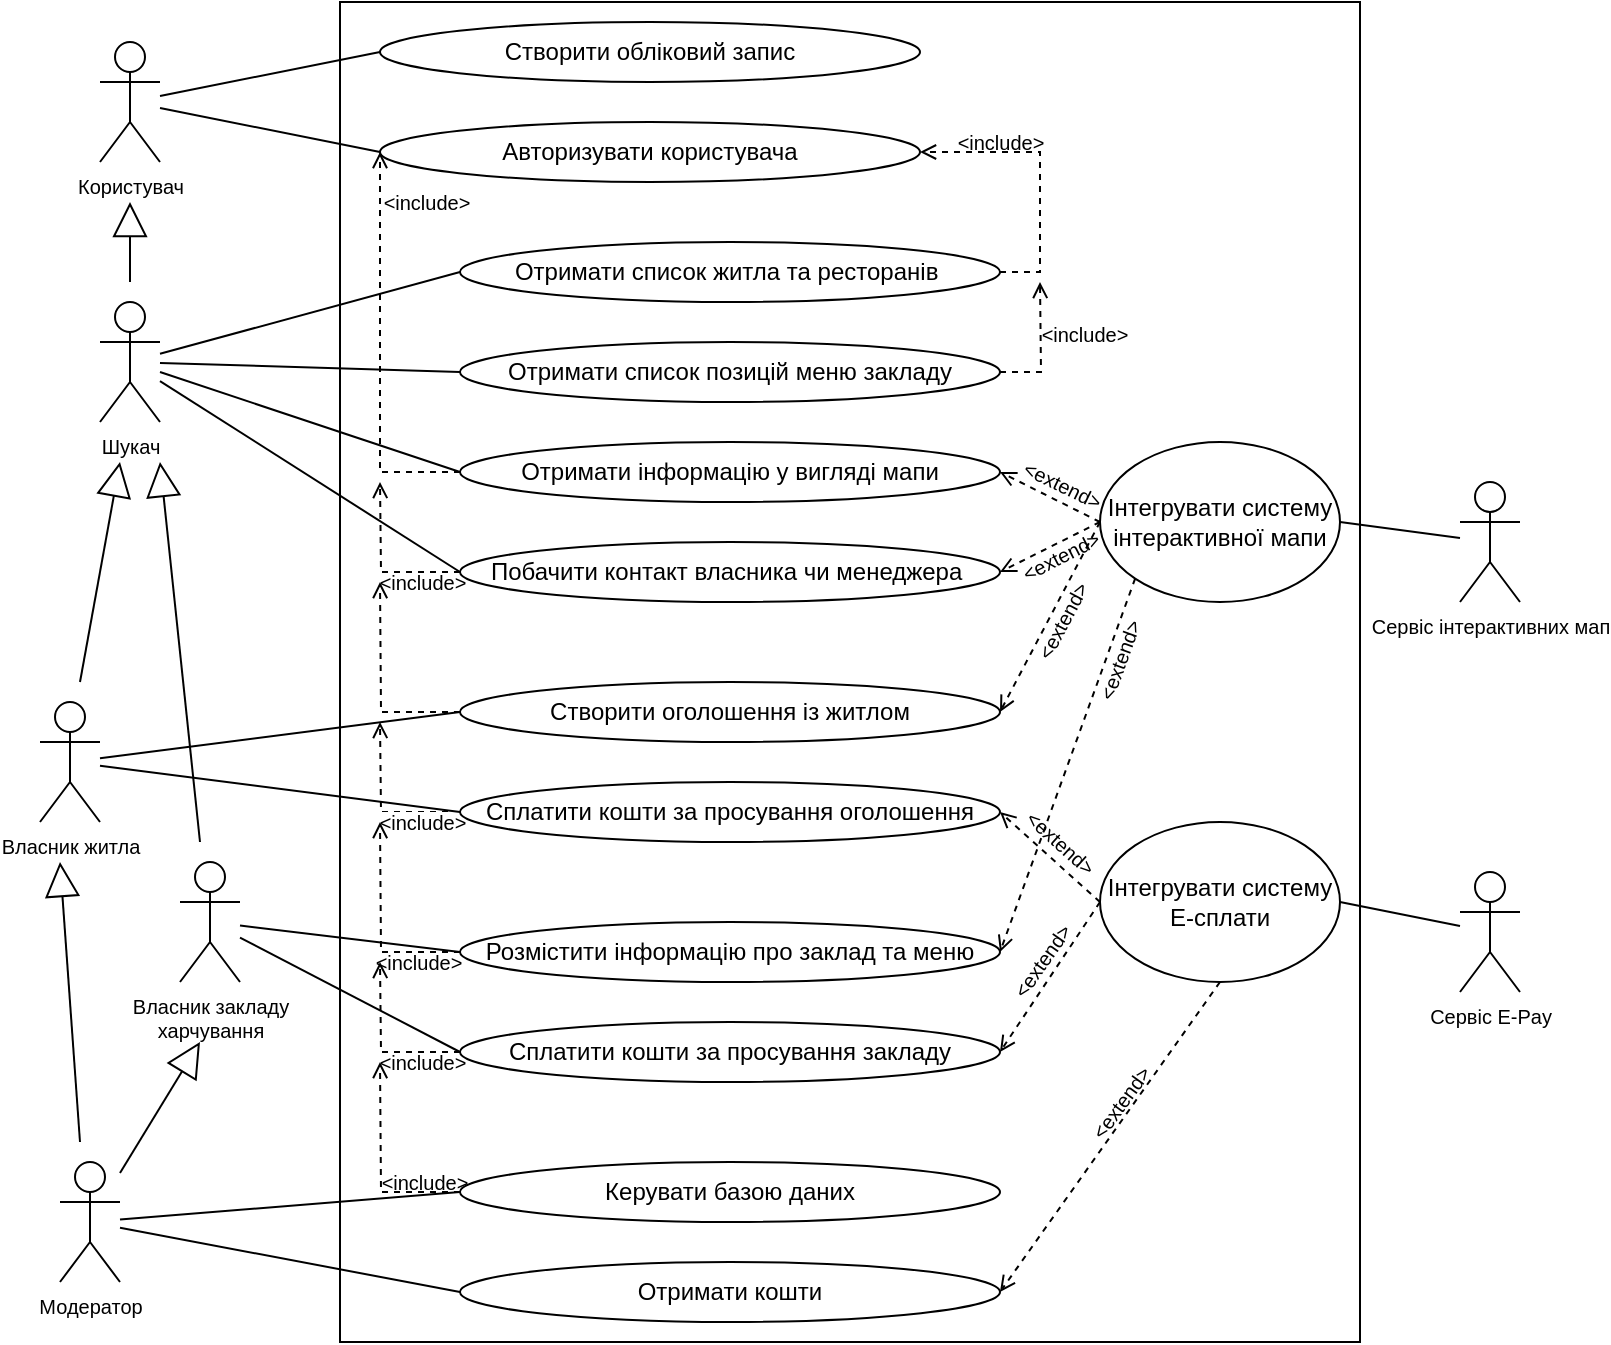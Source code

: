 <mxfile version="20.3.0" type="device"><diagram id="gQpUJA37YZlEyzDFR1s2" name="Страница 1"><mxGraphModel dx="1248" dy="724" grid="1" gridSize="10" guides="1" tooltips="1" connect="1" arrows="1" fold="1" page="1" pageScale="1" pageWidth="827" pageHeight="1169" math="0" shadow="0"><root><mxCell id="0"/><mxCell id="1" parent="0"/><mxCell id="uL8fkaNv0z0kvRr9T4JA-6" value="Створити обліковий запис" style="ellipse;whiteSpace=wrap;html=1;" vertex="1" parent="1"><mxGeometry x="210" y="100" width="270" height="30" as="geometry"/></mxCell><mxCell id="uL8fkaNv0z0kvRr9T4JA-7" value="Авторизувати користувача" style="ellipse;whiteSpace=wrap;html=1;" vertex="1" parent="1"><mxGeometry x="210" y="150" width="270" height="30" as="geometry"/></mxCell><mxCell id="uL8fkaNv0z0kvRr9T4JA-71" style="edgeStyle=orthogonalEdgeStyle;rounded=0;orthogonalLoop=1;jettySize=auto;html=1;exitX=1;exitY=0.5;exitDx=0;exitDy=0;entryX=1;entryY=0.5;entryDx=0;entryDy=0;dashed=1;fontSize=10;startArrow=none;startFill=0;endArrow=open;endFill=0;endSize=6;" edge="1" parent="1" source="uL8fkaNv0z0kvRr9T4JA-8" target="uL8fkaNv0z0kvRr9T4JA-7"><mxGeometry relative="1" as="geometry"/></mxCell><mxCell id="uL8fkaNv0z0kvRr9T4JA-73" value="&amp;lt;include&amp;gt;" style="edgeLabel;html=1;align=center;verticalAlign=middle;resizable=0;points=[];fontSize=10;labelBackgroundColor=none;" vertex="1" connectable="0" parent="uL8fkaNv0z0kvRr9T4JA-71"><mxGeometry x="-0.142" y="3" relative="1" as="geometry"><mxPoint x="-17" y="-25" as="offset"/></mxGeometry></mxCell><mxCell id="uL8fkaNv0z0kvRr9T4JA-8" value="Отримати список житла та ресторанів&amp;nbsp;" style="ellipse;whiteSpace=wrap;html=1;" vertex="1" parent="1"><mxGeometry x="250" y="210" width="270" height="30" as="geometry"/></mxCell><mxCell id="uL8fkaNv0z0kvRr9T4JA-72" style="edgeStyle=orthogonalEdgeStyle;rounded=0;orthogonalLoop=1;jettySize=auto;html=1;exitX=1;exitY=0.5;exitDx=0;exitDy=0;dashed=1;fontSize=10;startArrow=none;startFill=0;endArrow=open;endFill=0;endSize=6;" edge="1" parent="1" source="uL8fkaNv0z0kvRr9T4JA-9"><mxGeometry relative="1" as="geometry"><mxPoint x="540" y="230" as="targetPoint"/></mxGeometry></mxCell><mxCell id="uL8fkaNv0z0kvRr9T4JA-74" value="&amp;lt;include&amp;gt;" style="edgeLabel;html=1;align=center;verticalAlign=middle;resizable=0;points=[];fontSize=10;labelBackgroundColor=none;" vertex="1" connectable="0" parent="uL8fkaNv0z0kvRr9T4JA-72"><mxGeometry x="-0.074" y="-4" relative="1" as="geometry"><mxPoint x="17" y="-9" as="offset"/></mxGeometry></mxCell><mxCell id="uL8fkaNv0z0kvRr9T4JA-9" value="Отримати список позицій меню закладу" style="ellipse;whiteSpace=wrap;html=1;" vertex="1" parent="1"><mxGeometry x="250" y="260" width="270" height="30" as="geometry"/></mxCell><mxCell id="uL8fkaNv0z0kvRr9T4JA-64" style="edgeStyle=orthogonalEdgeStyle;rounded=0;orthogonalLoop=1;jettySize=auto;html=1;exitX=0;exitY=0.5;exitDx=0;exitDy=0;entryX=0;entryY=0.5;entryDx=0;entryDy=0;fontSize=10;startArrow=none;startFill=0;endArrow=open;endFill=0;endSize=6;dashed=1;" edge="1" parent="1" source="uL8fkaNv0z0kvRr9T4JA-10" target="uL8fkaNv0z0kvRr9T4JA-7"><mxGeometry relative="1" as="geometry"><Array as="points"><mxPoint x="210" y="325"/></Array></mxGeometry></mxCell><mxCell id="uL8fkaNv0z0kvRr9T4JA-75" value="&amp;lt;include&amp;gt;" style="edgeLabel;html=1;align=center;verticalAlign=middle;resizable=0;points=[];fontSize=10;labelBackgroundColor=none;" vertex="1" connectable="0" parent="uL8fkaNv0z0kvRr9T4JA-64"><mxGeometry x="-0.299" y="4" relative="1" as="geometry"><mxPoint x="27" y="-105" as="offset"/></mxGeometry></mxCell><mxCell id="uL8fkaNv0z0kvRr9T4JA-10" value="Отримати інформацію у вигляді мапи" style="ellipse;whiteSpace=wrap;html=1;" vertex="1" parent="1"><mxGeometry x="250" y="310" width="270" height="30" as="geometry"/></mxCell><mxCell id="uL8fkaNv0z0kvRr9T4JA-65" style="edgeStyle=orthogonalEdgeStyle;rounded=0;orthogonalLoop=1;jettySize=auto;html=1;exitX=0;exitY=0.5;exitDx=0;exitDy=0;dashed=1;fontSize=10;startArrow=none;startFill=0;endArrow=open;endFill=0;endSize=6;" edge="1" parent="1" source="uL8fkaNv0z0kvRr9T4JA-11"><mxGeometry relative="1" as="geometry"><mxPoint x="210" y="330" as="targetPoint"/></mxGeometry></mxCell><mxCell id="uL8fkaNv0z0kvRr9T4JA-76" value="&amp;lt;include&amp;gt;" style="edgeLabel;html=1;align=center;verticalAlign=middle;resizable=0;points=[];fontSize=10;labelBackgroundColor=none;" vertex="1" connectable="0" parent="uL8fkaNv0z0kvRr9T4JA-65"><mxGeometry x="0.114" relative="1" as="geometry"><mxPoint x="20" y="12" as="offset"/></mxGeometry></mxCell><mxCell id="uL8fkaNv0z0kvRr9T4JA-11" value="Побачити контакт власника чи менеджера&amp;nbsp;" style="ellipse;whiteSpace=wrap;html=1;" vertex="1" parent="1"><mxGeometry x="250" y="360" width="270" height="30" as="geometry"/></mxCell><mxCell id="uL8fkaNv0z0kvRr9T4JA-66" style="edgeStyle=orthogonalEdgeStyle;rounded=0;orthogonalLoop=1;jettySize=auto;html=1;exitX=0;exitY=0.5;exitDx=0;exitDy=0;dashed=1;fontSize=10;startArrow=none;startFill=0;endArrow=open;endFill=0;endSize=6;" edge="1" parent="1" source="uL8fkaNv0z0kvRr9T4JA-12"><mxGeometry relative="1" as="geometry"><mxPoint x="210" y="380" as="targetPoint"/></mxGeometry></mxCell><mxCell id="uL8fkaNv0z0kvRr9T4JA-12" value="Створити оголошення із житлом" style="ellipse;whiteSpace=wrap;html=1;" vertex="1" parent="1"><mxGeometry x="250" y="430" width="270" height="30" as="geometry"/></mxCell><mxCell id="uL8fkaNv0z0kvRr9T4JA-67" style="edgeStyle=orthogonalEdgeStyle;rounded=0;orthogonalLoop=1;jettySize=auto;html=1;exitX=0;exitY=0.5;exitDx=0;exitDy=0;dashed=1;fontSize=10;startArrow=none;startFill=0;endArrow=open;endFill=0;endSize=6;" edge="1" parent="1" source="uL8fkaNv0z0kvRr9T4JA-13"><mxGeometry relative="1" as="geometry"><mxPoint x="210" y="450" as="targetPoint"/></mxGeometry></mxCell><mxCell id="uL8fkaNv0z0kvRr9T4JA-78" value="&lt;span style=&quot;color: rgba(0, 0, 0, 0); font-family: monospace; font-size: 0px; text-align: start; background-color: rgb(248, 249, 250);&quot;&gt;%3CmxGraphModel%3E%3Croot%3E%3CmxCell%20id%3D%220%22%2F%3E%3CmxCell%20id%3D%221%22%20parent%3D%220%22%2F%3E%3CmxCell%20id%3D%222%22%20value%3D%22%26amp%3Blt%3Binclude%26amp%3Bgt%3B%22%20style%3D%22edgeLabel%3Bhtml%3D1%3Balign%3Dcenter%3BverticalAlign%3Dmiddle%3Bresizable%3D0%3Bpoints%3D%5B%5D%3BfontSize%3D10%3BlabelBackgroundColor%3Dnone%3B%22%20vertex%3D%221%22%20connectable%3D%220%22%20parent%3D%221%22%3E%3CmxGeometry%20x%3D%22230%22%20y%3D%22379.727%22%20as%3D%22geometry%22%2F%3E%3C%2FmxCell%3E%3C%2Froot%3E%3C%2FmxGraphModel%3E&lt;/span&gt;" style="edgeLabel;html=1;align=center;verticalAlign=middle;resizable=0;points=[];fontSize=10;" vertex="1" connectable="0" parent="uL8fkaNv0z0kvRr9T4JA-67"><mxGeometry x="0.243" relative="1" as="geometry"><mxPoint as="offset"/></mxGeometry></mxCell><mxCell id="uL8fkaNv0z0kvRr9T4JA-79" value="&amp;lt;include&amp;gt;" style="edgeLabel;html=1;align=center;verticalAlign=middle;resizable=0;points=[];fontSize=10;" vertex="1" connectable="0" parent="uL8fkaNv0z0kvRr9T4JA-67"><mxGeometry x="0.2" relative="1" as="geometry"><mxPoint x="20" y="16" as="offset"/></mxGeometry></mxCell><mxCell id="uL8fkaNv0z0kvRr9T4JA-13" value="Сплатити кошти за просування оголошення" style="ellipse;whiteSpace=wrap;html=1;" vertex="1" parent="1"><mxGeometry x="250" y="480" width="270" height="30" as="geometry"/></mxCell><mxCell id="uL8fkaNv0z0kvRr9T4JA-68" style="edgeStyle=orthogonalEdgeStyle;rounded=0;orthogonalLoop=1;jettySize=auto;html=1;exitX=0;exitY=0.5;exitDx=0;exitDy=0;dashed=1;fontSize=10;startArrow=none;startFill=0;endArrow=open;endFill=0;endSize=6;" edge="1" parent="1" source="uL8fkaNv0z0kvRr9T4JA-14"><mxGeometry relative="1" as="geometry"><mxPoint x="210" y="500" as="targetPoint"/></mxGeometry></mxCell><mxCell id="uL8fkaNv0z0kvRr9T4JA-80" value="&amp;lt;include&amp;gt;" style="edgeLabel;html=1;align=center;verticalAlign=middle;resizable=0;points=[];fontSize=10;labelBackgroundColor=none;" vertex="1" connectable="0" parent="uL8fkaNv0z0kvRr9T4JA-68"><mxGeometry x="0.751" y="3" relative="1" as="geometry"><mxPoint x="22" y="57" as="offset"/></mxGeometry></mxCell><mxCell id="uL8fkaNv0z0kvRr9T4JA-14" value="Розмістити інформацію про заклад та меню" style="ellipse;whiteSpace=wrap;html=1;" vertex="1" parent="1"><mxGeometry x="250" y="550" width="270" height="30" as="geometry"/></mxCell><mxCell id="uL8fkaNv0z0kvRr9T4JA-69" style="edgeStyle=orthogonalEdgeStyle;rounded=0;orthogonalLoop=1;jettySize=auto;html=1;exitX=0;exitY=0.5;exitDx=0;exitDy=0;dashed=1;fontSize=10;startArrow=none;startFill=0;endArrow=open;endFill=0;endSize=6;" edge="1" parent="1" source="uL8fkaNv0z0kvRr9T4JA-15"><mxGeometry relative="1" as="geometry"><mxPoint x="210" y="570" as="targetPoint"/></mxGeometry></mxCell><mxCell id="uL8fkaNv0z0kvRr9T4JA-82" value="&amp;lt;include&amp;gt;" style="edgeLabel;html=1;align=center;verticalAlign=middle;resizable=0;points=[];fontSize=10;labelBackgroundColor=none;" vertex="1" connectable="0" parent="uL8fkaNv0z0kvRr9T4JA-69"><mxGeometry x="0.179" y="2" relative="1" as="geometry"><mxPoint x="22" y="15" as="offset"/></mxGeometry></mxCell><mxCell id="uL8fkaNv0z0kvRr9T4JA-15" value="Сплатити кошти за просування закладу" style="ellipse;whiteSpace=wrap;html=1;" vertex="1" parent="1"><mxGeometry x="250" y="600" width="270" height="30" as="geometry"/></mxCell><mxCell id="uL8fkaNv0z0kvRr9T4JA-70" style="edgeStyle=orthogonalEdgeStyle;rounded=0;orthogonalLoop=1;jettySize=auto;html=1;exitX=0;exitY=0.5;exitDx=0;exitDy=0;dashed=1;fontSize=10;startArrow=none;startFill=0;endArrow=open;endFill=0;endSize=6;" edge="1" parent="1" source="uL8fkaNv0z0kvRr9T4JA-16"><mxGeometry relative="1" as="geometry"><mxPoint x="210" y="620" as="targetPoint"/></mxGeometry></mxCell><mxCell id="uL8fkaNv0z0kvRr9T4JA-83" value="&amp;lt;include&amp;gt;" style="edgeLabel;html=1;align=center;verticalAlign=middle;resizable=0;points=[];fontSize=10;labelBackgroundColor=none;" vertex="1" connectable="0" parent="uL8fkaNv0z0kvRr9T4JA-70"><mxGeometry x="0.093" y="-1" relative="1" as="geometry"><mxPoint x="20" y="12" as="offset"/></mxGeometry></mxCell><mxCell id="uL8fkaNv0z0kvRr9T4JA-16" value="Керувати базою даних" style="ellipse;whiteSpace=wrap;html=1;" vertex="1" parent="1"><mxGeometry x="250" y="670" width="270" height="30" as="geometry"/></mxCell><mxCell id="uL8fkaNv0z0kvRr9T4JA-17" value="Отримати кошти" style="ellipse;whiteSpace=wrap;html=1;" vertex="1" parent="1"><mxGeometry x="250" y="720" width="270" height="30" as="geometry"/></mxCell><mxCell id="uL8fkaNv0z0kvRr9T4JA-28" style="edgeStyle=none;rounded=0;orthogonalLoop=1;jettySize=auto;html=1;exitX=0;exitY=0.5;exitDx=0;exitDy=0;entryX=1;entryY=0.5;entryDx=0;entryDy=0;dashed=1;fontSize=10;endArrow=open;endFill=0;" edge="1" parent="1" source="uL8fkaNv0z0kvRr9T4JA-18" target="uL8fkaNv0z0kvRr9T4JA-10"><mxGeometry relative="1" as="geometry"/></mxCell><mxCell id="uL8fkaNv0z0kvRr9T4JA-32" value="&amp;lt;extend&amp;gt;" style="edgeLabel;html=1;align=center;verticalAlign=middle;resizable=0;points=[];fontSize=10;labelBackgroundColor=none;rotation=26;" vertex="1" connectable="0" parent="uL8fkaNv0z0kvRr9T4JA-28"><mxGeometry x="0.363" y="1" relative="1" as="geometry"><mxPoint x="15" y="-3" as="offset"/></mxGeometry></mxCell><mxCell id="uL8fkaNv0z0kvRr9T4JA-29" style="edgeStyle=none;rounded=0;orthogonalLoop=1;jettySize=auto;html=1;exitX=0;exitY=1;exitDx=0;exitDy=0;entryX=1;entryY=0.5;entryDx=0;entryDy=0;dashed=1;fontSize=10;endArrow=open;endFill=0;" edge="1" parent="1" source="uL8fkaNv0z0kvRr9T4JA-18" target="uL8fkaNv0z0kvRr9T4JA-14"><mxGeometry relative="1" as="geometry"/></mxCell><mxCell id="uL8fkaNv0z0kvRr9T4JA-31" value="&amp;lt;extend&amp;gt;" style="edgeLabel;html=1;align=center;verticalAlign=middle;resizable=0;points=[];fontSize=10;rotation=290;labelBackgroundColor=none;" vertex="1" connectable="0" parent="uL8fkaNv0z0kvRr9T4JA-29"><mxGeometry x="-0.709" relative="1" as="geometry"><mxPoint x="2" y="14" as="offset"/></mxGeometry></mxCell><mxCell id="uL8fkaNv0z0kvRr9T4JA-30" style="edgeStyle=none;rounded=0;orthogonalLoop=1;jettySize=auto;html=1;exitX=0;exitY=0.5;exitDx=0;exitDy=0;entryX=1;entryY=0.5;entryDx=0;entryDy=0;dashed=1;fontSize=10;endArrow=open;endFill=0;" edge="1" parent="1" source="uL8fkaNv0z0kvRr9T4JA-18" target="uL8fkaNv0z0kvRr9T4JA-11"><mxGeometry relative="1" as="geometry"/></mxCell><mxCell id="uL8fkaNv0z0kvRr9T4JA-33" value="&amp;lt;extend&amp;gt;" style="edgeLabel;html=1;align=center;verticalAlign=middle;resizable=0;points=[];fontSize=10;rotation=333;labelBackgroundColor=none;" vertex="1" connectable="0" parent="uL8fkaNv0z0kvRr9T4JA-30"><mxGeometry x="0.405" y="-2" relative="1" as="geometry"><mxPoint x="16" y="1" as="offset"/></mxGeometry></mxCell><mxCell id="uL8fkaNv0z0kvRr9T4JA-34" style="edgeStyle=none;rounded=0;orthogonalLoop=1;jettySize=auto;html=1;exitX=0;exitY=0.5;exitDx=0;exitDy=0;entryX=1;entryY=0.5;entryDx=0;entryDy=0;dashed=1;fontSize=10;endArrow=open;endFill=0;" edge="1" parent="1" source="uL8fkaNv0z0kvRr9T4JA-18" target="uL8fkaNv0z0kvRr9T4JA-12"><mxGeometry relative="1" as="geometry"/></mxCell><mxCell id="uL8fkaNv0z0kvRr9T4JA-35" value="&amp;lt;extend&amp;gt;" style="edgeLabel;html=1;align=center;verticalAlign=middle;resizable=0;points=[];fontSize=10;rotation=298;labelBackgroundColor=none;" vertex="1" connectable="0" parent="uL8fkaNv0z0kvRr9T4JA-34"><mxGeometry x="0.381" y="1" relative="1" as="geometry"><mxPoint x="14" y="-16" as="offset"/></mxGeometry></mxCell><mxCell id="uL8fkaNv0z0kvRr9T4JA-18" value="Інтегрувати систему інтерактивної мапи" style="ellipse;whiteSpace=wrap;html=1;shadow=0;" vertex="1" parent="1"><mxGeometry x="570" y="310" width="120" height="80" as="geometry"/></mxCell><mxCell id="uL8fkaNv0z0kvRr9T4JA-22" style="rounded=0;orthogonalLoop=1;jettySize=auto;html=1;exitX=0;exitY=0.5;exitDx=0;exitDy=0;entryX=1;entryY=0.5;entryDx=0;entryDy=0;dashed=1;endArrow=open;endFill=0;" edge="1" parent="1" source="uL8fkaNv0z0kvRr9T4JA-21" target="uL8fkaNv0z0kvRr9T4JA-13"><mxGeometry relative="1" as="geometry"/></mxCell><mxCell id="uL8fkaNv0z0kvRr9T4JA-25" value="&amp;lt;extend&amp;gt;" style="edgeLabel;html=1;align=center;verticalAlign=middle;resizable=0;points=[];rotation=42;fontSize=10;labelBackgroundColor=none;" vertex="1" connectable="0" parent="uL8fkaNv0z0kvRr9T4JA-22"><mxGeometry x="0.166" relative="1" as="geometry"><mxPoint x="9" y="-4" as="offset"/></mxGeometry></mxCell><mxCell id="uL8fkaNv0z0kvRr9T4JA-23" style="edgeStyle=none;rounded=0;orthogonalLoop=1;jettySize=auto;html=1;exitX=0;exitY=0.5;exitDx=0;exitDy=0;entryX=1;entryY=0.5;entryDx=0;entryDy=0;dashed=1;endArrow=open;endFill=0;" edge="1" parent="1" source="uL8fkaNv0z0kvRr9T4JA-21" target="uL8fkaNv0z0kvRr9T4JA-15"><mxGeometry relative="1" as="geometry"/></mxCell><mxCell id="uL8fkaNv0z0kvRr9T4JA-26" value="&amp;lt;extend&amp;gt;" style="edgeLabel;html=1;align=center;verticalAlign=middle;resizable=0;points=[];fontSize=10;rotation=-55;labelBackgroundColor=none;" vertex="1" connectable="0" parent="uL8fkaNv0z0kvRr9T4JA-23"><mxGeometry x="-0.269" y="3" relative="1" as="geometry"><mxPoint x="-14" y="1" as="offset"/></mxGeometry></mxCell><mxCell id="uL8fkaNv0z0kvRr9T4JA-24" style="edgeStyle=none;rounded=0;orthogonalLoop=1;jettySize=auto;html=1;exitX=0.5;exitY=1;exitDx=0;exitDy=0;entryX=1;entryY=0.5;entryDx=0;entryDy=0;dashed=1;endArrow=open;endFill=0;" edge="1" parent="1" source="uL8fkaNv0z0kvRr9T4JA-21" target="uL8fkaNv0z0kvRr9T4JA-17"><mxGeometry relative="1" as="geometry"/></mxCell><mxCell id="uL8fkaNv0z0kvRr9T4JA-27" value="&amp;lt;extend&amp;gt;" style="edgeLabel;html=1;align=center;verticalAlign=middle;resizable=0;points=[];fontSize=10;rotation=306;labelBackgroundColor=none;" vertex="1" connectable="0" parent="uL8fkaNv0z0kvRr9T4JA-24"><mxGeometry x="-0.206" y="1" relative="1" as="geometry"><mxPoint x="-7" y="-2" as="offset"/></mxGeometry></mxCell><mxCell id="uL8fkaNv0z0kvRr9T4JA-21" value="Інтегрувати систему Е-сплати" style="ellipse;whiteSpace=wrap;html=1;shadow=0;" vertex="1" parent="1"><mxGeometry x="570" y="500" width="120" height="80" as="geometry"/></mxCell><mxCell id="uL8fkaNv0z0kvRr9T4JA-38" style="edgeStyle=none;rounded=0;orthogonalLoop=1;jettySize=auto;html=1;entryX=1;entryY=0.5;entryDx=0;entryDy=0;fontSize=10;endArrow=none;endFill=0;" edge="1" parent="1" source="uL8fkaNv0z0kvRr9T4JA-36" target="uL8fkaNv0z0kvRr9T4JA-21"><mxGeometry relative="1" as="geometry"/></mxCell><mxCell id="uL8fkaNv0z0kvRr9T4JA-36" value="Сервіс E-Pay" style="shape=umlActor;html=1;verticalLabelPosition=bottom;verticalAlign=top;align=center;shadow=0;labelBackgroundColor=none;fontSize=10;" vertex="1" parent="1"><mxGeometry x="750" y="525" width="30" height="60" as="geometry"/></mxCell><mxCell id="uL8fkaNv0z0kvRr9T4JA-40" style="edgeStyle=none;rounded=0;orthogonalLoop=1;jettySize=auto;html=1;entryX=1;entryY=0.5;entryDx=0;entryDy=0;fontSize=10;endArrow=none;endFill=0;" edge="1" parent="1" source="uL8fkaNv0z0kvRr9T4JA-39" target="uL8fkaNv0z0kvRr9T4JA-18"><mxGeometry relative="1" as="geometry"/></mxCell><mxCell id="uL8fkaNv0z0kvRr9T4JA-39" value="Сервіс інтерактивних мап" style="shape=umlActor;html=1;verticalLabelPosition=bottom;verticalAlign=top;align=center;shadow=0;labelBackgroundColor=none;fontSize=10;" vertex="1" parent="1"><mxGeometry x="750" y="330" width="30" height="60" as="geometry"/></mxCell><mxCell id="uL8fkaNv0z0kvRr9T4JA-46" style="edgeStyle=none;rounded=0;orthogonalLoop=1;jettySize=auto;html=1;fontSize=10;endArrow=block;endFill=0;startArrow=none;startFill=0;endSize=15;" edge="1" parent="1" source="uL8fkaNv0z0kvRr9T4JA-41"><mxGeometry relative="1" as="geometry"><mxPoint x="120" y="610" as="targetPoint"/></mxGeometry></mxCell><mxCell id="uL8fkaNv0z0kvRr9T4JA-47" style="edgeStyle=none;rounded=0;orthogonalLoop=1;jettySize=auto;html=1;fontSize=10;startArrow=none;startFill=0;endArrow=block;endFill=0;endSize=15;" edge="1" parent="1"><mxGeometry relative="1" as="geometry"><mxPoint x="50" y="520" as="targetPoint"/><mxPoint x="60" y="660" as="sourcePoint"/></mxGeometry></mxCell><mxCell id="uL8fkaNv0z0kvRr9T4JA-50" style="edgeStyle=none;rounded=0;orthogonalLoop=1;jettySize=auto;html=1;entryX=0;entryY=0.5;entryDx=0;entryDy=0;fontSize=10;startArrow=none;startFill=0;endArrow=none;endFill=0;endSize=15;" edge="1" parent="1" source="uL8fkaNv0z0kvRr9T4JA-41" target="uL8fkaNv0z0kvRr9T4JA-16"><mxGeometry relative="1" as="geometry"/></mxCell><mxCell id="uL8fkaNv0z0kvRr9T4JA-51" style="edgeStyle=none;rounded=0;orthogonalLoop=1;jettySize=auto;html=1;entryX=0;entryY=0.5;entryDx=0;entryDy=0;fontSize=10;startArrow=none;startFill=0;endArrow=none;endFill=0;endSize=15;" edge="1" parent="1" source="uL8fkaNv0z0kvRr9T4JA-41" target="uL8fkaNv0z0kvRr9T4JA-17"><mxGeometry relative="1" as="geometry"/></mxCell><mxCell id="uL8fkaNv0z0kvRr9T4JA-41" value="Модератор" style="shape=umlActor;html=1;verticalLabelPosition=bottom;verticalAlign=top;align=center;shadow=0;labelBackgroundColor=none;fontSize=10;" vertex="1" parent="1"><mxGeometry x="50" y="670" width="30" height="60" as="geometry"/></mxCell><mxCell id="uL8fkaNv0z0kvRr9T4JA-49" style="edgeStyle=none;rounded=0;orthogonalLoop=1;jettySize=auto;html=1;fontSize=10;startArrow=none;startFill=0;endArrow=block;endFill=0;endSize=15;" edge="1" parent="1"><mxGeometry relative="1" as="geometry"><mxPoint x="80" y="320" as="targetPoint"/><mxPoint x="60" y="430" as="sourcePoint"/></mxGeometry></mxCell><mxCell id="uL8fkaNv0z0kvRr9T4JA-56" style="edgeStyle=none;rounded=0;orthogonalLoop=1;jettySize=auto;html=1;entryX=0;entryY=0.5;entryDx=0;entryDy=0;fontSize=10;startArrow=none;startFill=0;endArrow=none;endFill=0;endSize=15;" edge="1" parent="1" source="uL8fkaNv0z0kvRr9T4JA-42" target="uL8fkaNv0z0kvRr9T4JA-12"><mxGeometry relative="1" as="geometry"/></mxCell><mxCell id="uL8fkaNv0z0kvRr9T4JA-57" style="edgeStyle=none;rounded=0;orthogonalLoop=1;jettySize=auto;html=1;entryX=0;entryY=0.5;entryDx=0;entryDy=0;fontSize=10;startArrow=none;startFill=0;endArrow=none;endFill=0;endSize=15;" edge="1" parent="1" source="uL8fkaNv0z0kvRr9T4JA-42" target="uL8fkaNv0z0kvRr9T4JA-13"><mxGeometry relative="1" as="geometry"/></mxCell><mxCell id="uL8fkaNv0z0kvRr9T4JA-42" value="Власник житла" style="shape=umlActor;html=1;verticalLabelPosition=bottom;verticalAlign=top;align=center;shadow=0;labelBackgroundColor=none;fontSize=10;" vertex="1" parent="1"><mxGeometry x="40" y="440" width="30" height="60" as="geometry"/></mxCell><mxCell id="uL8fkaNv0z0kvRr9T4JA-54" style="edgeStyle=none;rounded=0;orthogonalLoop=1;jettySize=auto;html=1;entryX=0;entryY=0.5;entryDx=0;entryDy=0;fontSize=10;startArrow=none;startFill=0;endArrow=none;endFill=0;endSize=15;" edge="1" parent="1" source="uL8fkaNv0z0kvRr9T4JA-43" target="uL8fkaNv0z0kvRr9T4JA-8"><mxGeometry relative="1" as="geometry"/></mxCell><mxCell id="uL8fkaNv0z0kvRr9T4JA-55" style="edgeStyle=none;rounded=0;orthogonalLoop=1;jettySize=auto;html=1;entryX=0;entryY=0.5;entryDx=0;entryDy=0;fontSize=10;startArrow=none;startFill=0;endArrow=none;endFill=0;endSize=15;" edge="1" parent="1" source="uL8fkaNv0z0kvRr9T4JA-43" target="uL8fkaNv0z0kvRr9T4JA-9"><mxGeometry relative="1" as="geometry"/></mxCell><mxCell id="uL8fkaNv0z0kvRr9T4JA-58" style="edgeStyle=none;rounded=0;orthogonalLoop=1;jettySize=auto;html=1;entryX=0;entryY=0.5;entryDx=0;entryDy=0;fontSize=10;startArrow=none;startFill=0;endArrow=none;endFill=0;endSize=15;" edge="1" parent="1" source="uL8fkaNv0z0kvRr9T4JA-43" target="uL8fkaNv0z0kvRr9T4JA-10"><mxGeometry relative="1" as="geometry"/></mxCell><mxCell id="uL8fkaNv0z0kvRr9T4JA-59" style="edgeStyle=none;rounded=0;orthogonalLoop=1;jettySize=auto;html=1;entryX=0;entryY=0.5;entryDx=0;entryDy=0;fontSize=10;startArrow=none;startFill=0;endArrow=none;endFill=0;endSize=15;" edge="1" parent="1" source="uL8fkaNv0z0kvRr9T4JA-43" target="uL8fkaNv0z0kvRr9T4JA-11"><mxGeometry relative="1" as="geometry"/></mxCell><mxCell id="uL8fkaNv0z0kvRr9T4JA-63" style="edgeStyle=none;rounded=0;orthogonalLoop=1;jettySize=auto;html=1;fontSize=10;startArrow=none;startFill=0;endArrow=block;endFill=0;endSize=15;" edge="1" parent="1"><mxGeometry relative="1" as="geometry"><mxPoint x="85" y="190" as="targetPoint"/><mxPoint x="85" y="230" as="sourcePoint"/></mxGeometry></mxCell><mxCell id="uL8fkaNv0z0kvRr9T4JA-43" value="Шукач" style="shape=umlActor;html=1;verticalLabelPosition=bottom;verticalAlign=top;align=center;shadow=0;labelBackgroundColor=none;fontSize=10;" vertex="1" parent="1"><mxGeometry x="70" y="240" width="30" height="60" as="geometry"/></mxCell><mxCell id="uL8fkaNv0z0kvRr9T4JA-48" style="edgeStyle=none;rounded=0;orthogonalLoop=1;jettySize=auto;html=1;fontSize=10;startArrow=none;startFill=0;endArrow=block;endFill=0;endSize=15;" edge="1" parent="1"><mxGeometry relative="1" as="geometry"><mxPoint x="100" y="320" as="targetPoint"/><mxPoint x="120" y="510" as="sourcePoint"/></mxGeometry></mxCell><mxCell id="uL8fkaNv0z0kvRr9T4JA-52" style="edgeStyle=none;rounded=0;orthogonalLoop=1;jettySize=auto;html=1;entryX=0;entryY=0.5;entryDx=0;entryDy=0;fontSize=10;startArrow=none;startFill=0;endArrow=none;endFill=0;endSize=15;" edge="1" parent="1" source="uL8fkaNv0z0kvRr9T4JA-44" target="uL8fkaNv0z0kvRr9T4JA-14"><mxGeometry relative="1" as="geometry"/></mxCell><mxCell id="uL8fkaNv0z0kvRr9T4JA-53" style="edgeStyle=none;rounded=0;orthogonalLoop=1;jettySize=auto;html=1;entryX=0;entryY=0.5;entryDx=0;entryDy=0;fontSize=10;startArrow=none;startFill=0;endArrow=none;endFill=0;endSize=15;" edge="1" parent="1" source="uL8fkaNv0z0kvRr9T4JA-44" target="uL8fkaNv0z0kvRr9T4JA-15"><mxGeometry relative="1" as="geometry"/></mxCell><mxCell id="uL8fkaNv0z0kvRr9T4JA-44" value="Власник закладу &lt;br&gt;харчування" style="shape=umlActor;html=1;verticalLabelPosition=bottom;verticalAlign=top;align=center;shadow=0;labelBackgroundColor=none;fontSize=10;" vertex="1" parent="1"><mxGeometry x="110" y="520" width="30" height="60" as="geometry"/></mxCell><mxCell id="uL8fkaNv0z0kvRr9T4JA-61" style="edgeStyle=none;rounded=0;orthogonalLoop=1;jettySize=auto;html=1;entryX=0;entryY=0.5;entryDx=0;entryDy=0;fontSize=10;startArrow=none;startFill=0;endArrow=none;endFill=0;endSize=15;" edge="1" parent="1" source="uL8fkaNv0z0kvRr9T4JA-60" target="uL8fkaNv0z0kvRr9T4JA-6"><mxGeometry relative="1" as="geometry"/></mxCell><mxCell id="uL8fkaNv0z0kvRr9T4JA-62" style="edgeStyle=none;rounded=0;orthogonalLoop=1;jettySize=auto;html=1;entryX=0;entryY=0.5;entryDx=0;entryDy=0;fontSize=10;startArrow=none;startFill=0;endArrow=none;endFill=0;endSize=15;" edge="1" parent="1" source="uL8fkaNv0z0kvRr9T4JA-60" target="uL8fkaNv0z0kvRr9T4JA-7"><mxGeometry relative="1" as="geometry"/></mxCell><mxCell id="uL8fkaNv0z0kvRr9T4JA-60" value="Користувач" style="shape=umlActor;html=1;verticalLabelPosition=bottom;verticalAlign=top;align=center;shadow=0;labelBackgroundColor=none;fontSize=10;" vertex="1" parent="1"><mxGeometry x="70" y="110" width="30" height="60" as="geometry"/></mxCell><mxCell id="uL8fkaNv0z0kvRr9T4JA-88" value="" style="rounded=0;whiteSpace=wrap;html=1;shadow=0;labelBackgroundColor=none;fontSize=10;fillColor=none;" vertex="1" parent="1"><mxGeometry x="190" y="90" width="510" height="670" as="geometry"/></mxCell></root></mxGraphModel></diagram></mxfile>